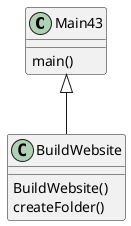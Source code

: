 @startuml
'https://plantuml.com/class-diagram



 Main43 <|-- BuildWebsite

 Main43 : main()
 BuildWebsite : BuildWebsite()
 BuildWebsite : createFolder()


@enduml